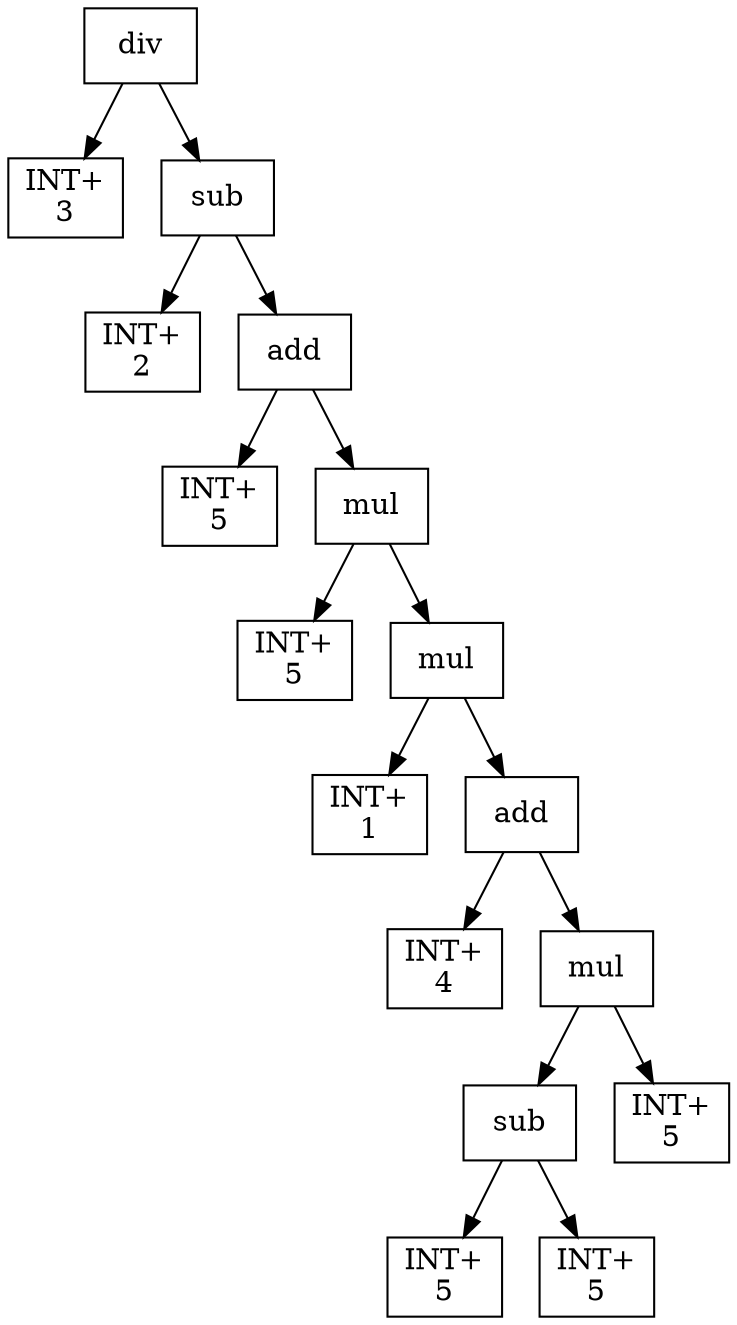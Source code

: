 digraph expr {
  node [shape=box];
  n1 [label="div"];
  n2 [label="INT+\n3"];
  n3 [label="sub"];
  n4 [label="INT+\n2"];
  n5 [label="add"];
  n6 [label="INT+\n5"];
  n7 [label="mul"];
  n8 [label="INT+\n5"];
  n9 [label="mul"];
  n10 [label="INT+\n1"];
  n11 [label="add"];
  n12 [label="INT+\n4"];
  n13 [label="mul"];
  n14 [label="sub"];
  n15 [label="INT+\n5"];
  n16 [label="INT+\n5"];
  n14 -> n15;
  n14 -> n16;
  n17 [label="INT+\n5"];
  n13 -> n14;
  n13 -> n17;
  n11 -> n12;
  n11 -> n13;
  n9 -> n10;
  n9 -> n11;
  n7 -> n8;
  n7 -> n9;
  n5 -> n6;
  n5 -> n7;
  n3 -> n4;
  n3 -> n5;
  n1 -> n2;
  n1 -> n3;
}